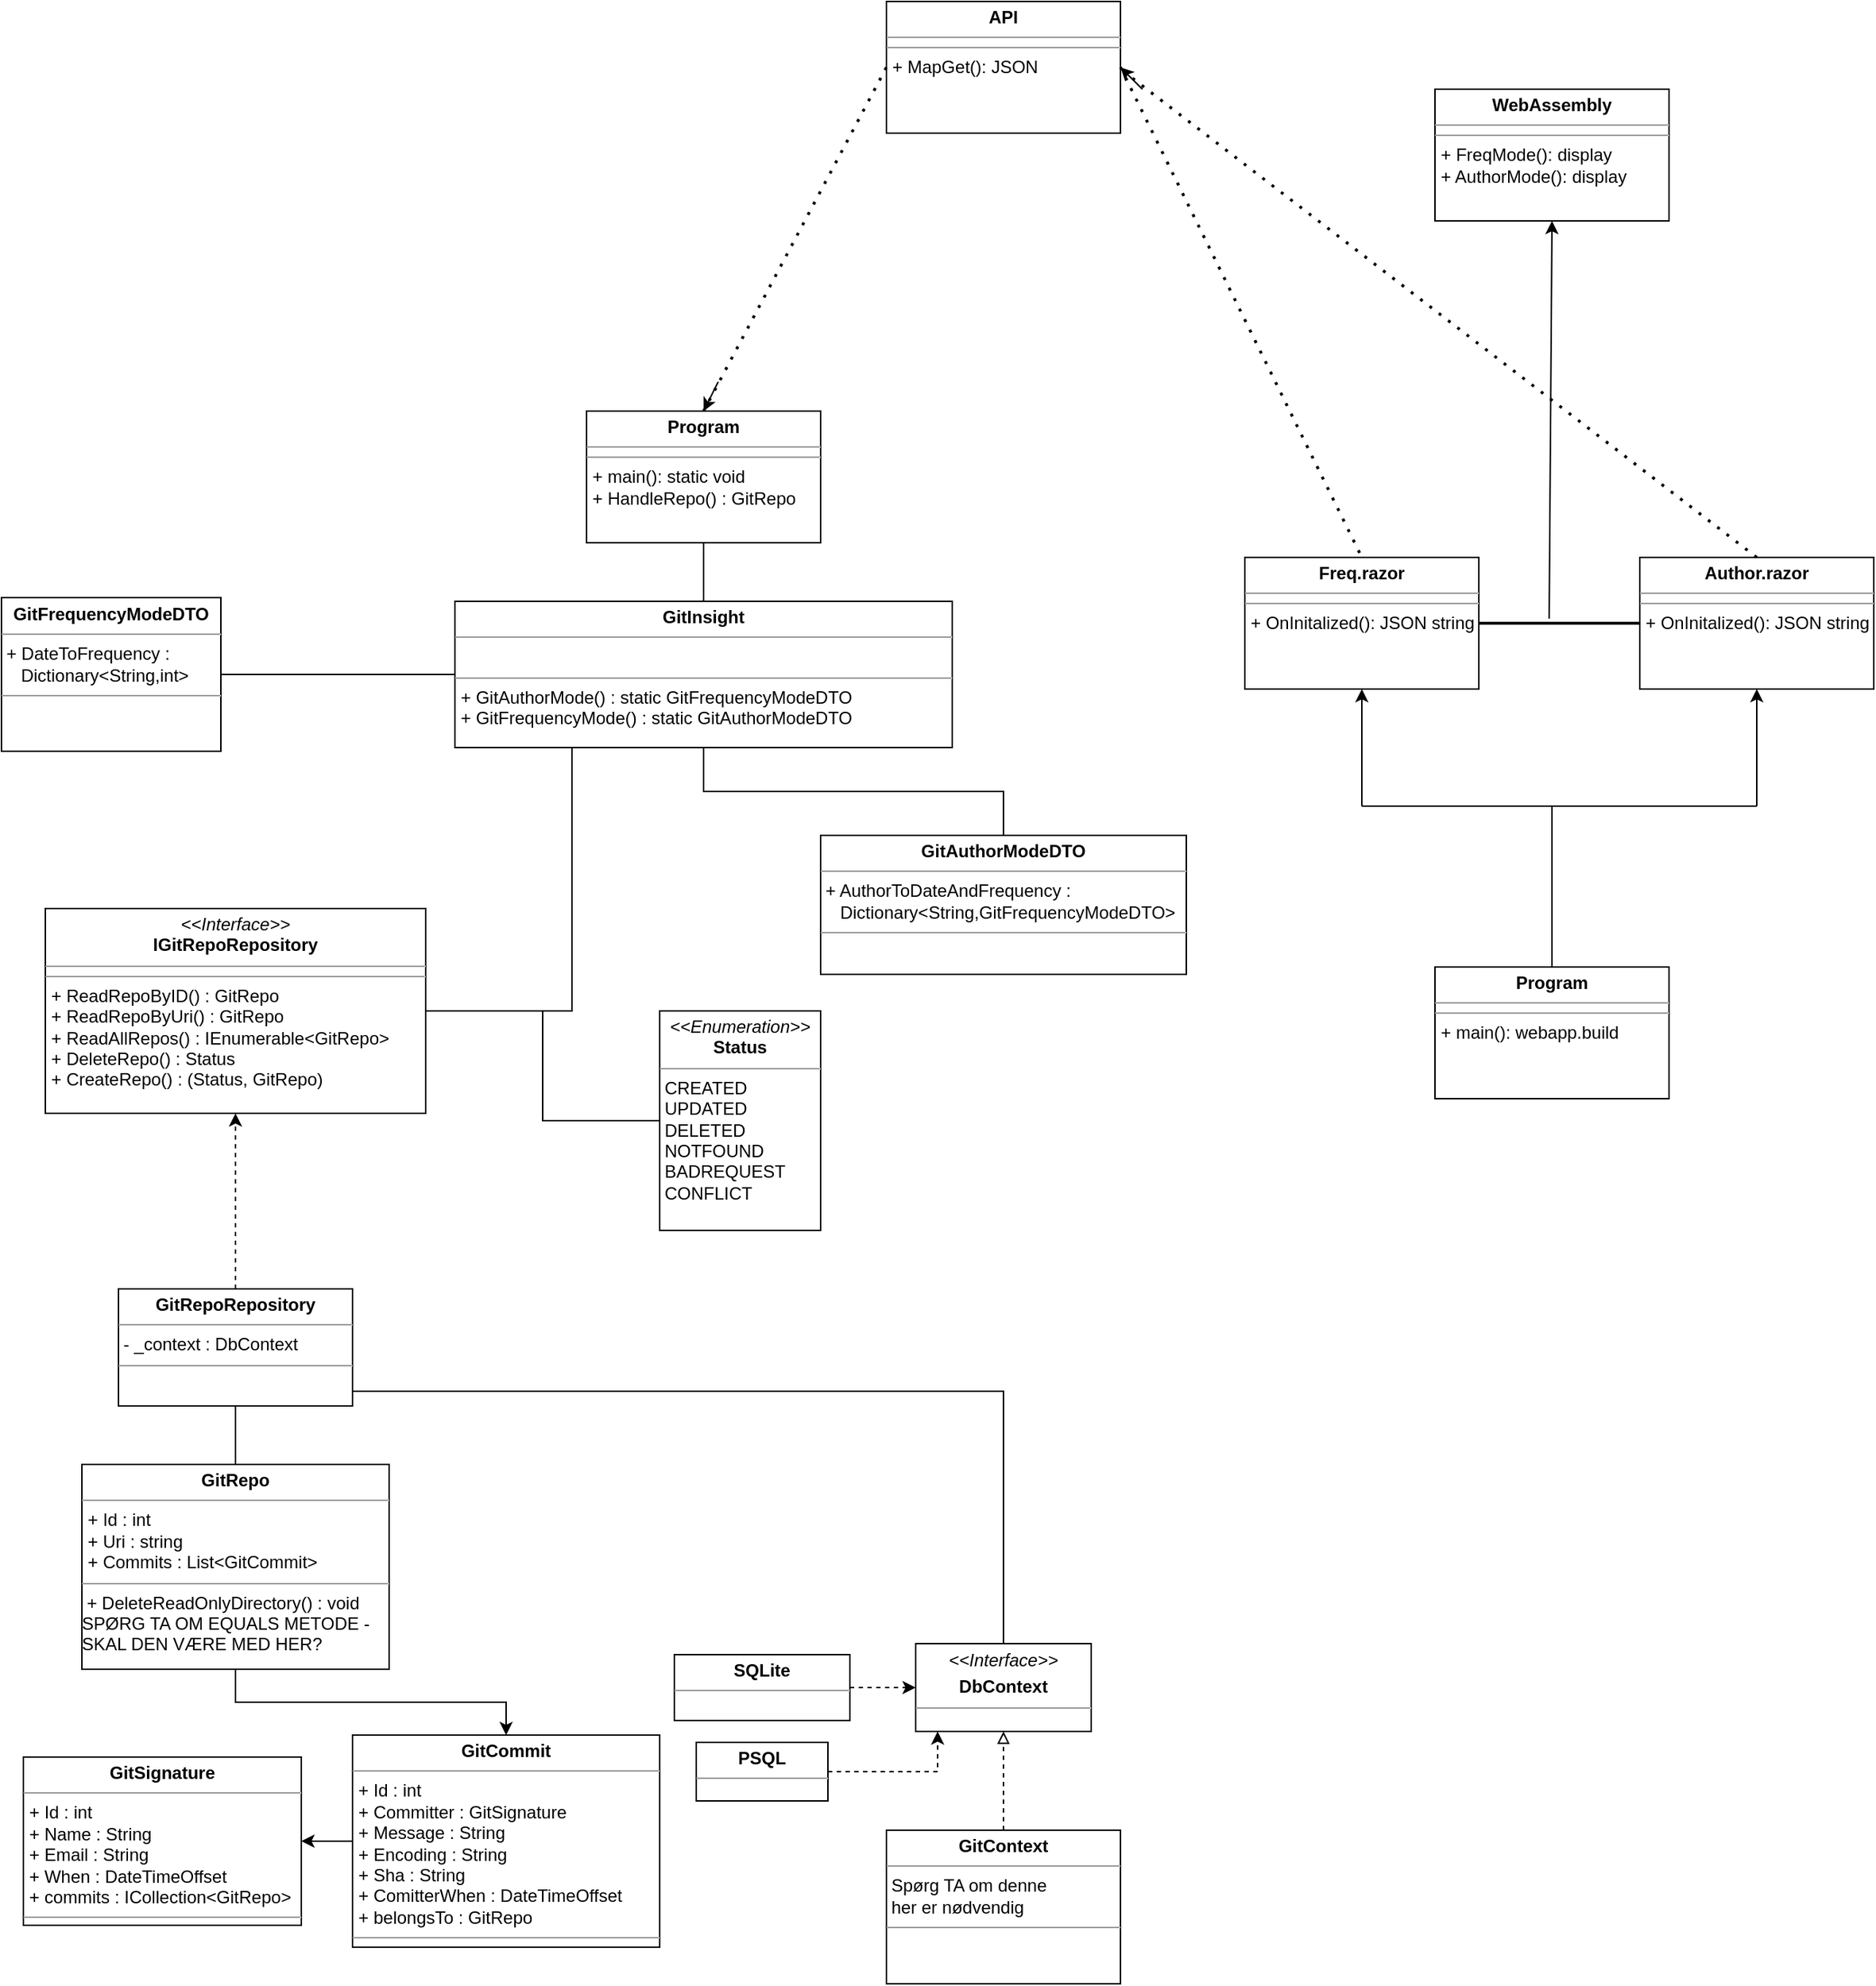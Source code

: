 <mxfile pages="2">
    <diagram id="ZgnTUARB-lOWHbY6mk95" name="Class Diagram">
        <mxGraphModel dx="1154" dy="2083" grid="1" gridSize="10" guides="1" tooltips="1" connect="1" arrows="1" fold="1" page="1" pageScale="1" pageWidth="850" pageHeight="1100" math="0" shadow="0">
            <root>
                <mxCell id="0"/>
                <mxCell id="1" parent="0"/>
                <mxCell id="__c8LaKkfx81oe4MihkJ-2" style="edgeStyle=orthogonalEdgeStyle;rounded=0;orthogonalLoop=1;jettySize=auto;html=1;endArrow=none;endFill=0;" parent="1" source="HqtkJnOz3-jnZYOjqyjQ-5" target="9Kk5tFHYM9POZvwG94jr-7" edge="1">
                    <mxGeometry relative="1" as="geometry"/>
                </mxCell>
                <mxCell id="HqtkJnOz3-jnZYOjqyjQ-5" value="&lt;p style=&quot;margin:0px;margin-top:4px;text-align:center;&quot;&gt;&lt;i&gt;&amp;lt;&amp;lt;Interface&amp;gt;&amp;gt;&lt;/i&gt;&lt;br&gt;&lt;b&gt;IGitRepoRepository&lt;/b&gt;&lt;/p&gt;&lt;hr size=&quot;1&quot;&gt;&lt;hr size=&quot;1&quot;&gt;&lt;p style=&quot;margin:0px;margin-left:4px;&quot;&gt;+ ReadRepoByID() : GitRepo&lt;/p&gt;&lt;p style=&quot;margin:0px;margin-left:4px;&quot;&gt;+ ReadRepoByUri() : GitRepo&lt;br&gt;&lt;/p&gt;&lt;p style=&quot;margin:0px;margin-left:4px;&quot;&gt;+ ReadAllRepos() : IEnumerable&amp;lt;GitRepo&amp;gt;&lt;/p&gt;&lt;p style=&quot;margin:0px;margin-left:4px;&quot;&gt;+ DeleteRepo() : Status&lt;br&gt;&lt;/p&gt;&lt;p style=&quot;margin:0px;margin-left:4px;&quot;&gt;+ CreateRepo() : (Status, GitRepo) &lt;br&gt;&lt;/p&gt;&lt;p style=&quot;margin:0px;margin-left:4px;&quot;&gt;&lt;br&gt;&lt;/p&gt;" style="verticalAlign=top;align=left;overflow=fill;fontSize=12;fontFamily=Helvetica;html=1;" parent="1" vertex="1">
                    <mxGeometry x="50" y="350" width="260" height="140" as="geometry"/>
                </mxCell>
                <mxCell id="HqtkJnOz3-jnZYOjqyjQ-10" style="edgeStyle=orthogonalEdgeStyle;rounded=0;orthogonalLoop=1;jettySize=auto;html=1;strokeColor=default;endArrow=classic;endFill=1;dashed=1;" parent="1" source="HqtkJnOz3-jnZYOjqyjQ-8" target="HqtkJnOz3-jnZYOjqyjQ-5" edge="1">
                    <mxGeometry relative="1" as="geometry">
                        <Array as="points">
                            <mxPoint x="180" y="660"/>
                            <mxPoint x="180" y="660"/>
                        </Array>
                    </mxGeometry>
                </mxCell>
                <mxCell id="HqtkJnOz3-jnZYOjqyjQ-39" style="edgeStyle=orthogonalEdgeStyle;rounded=0;orthogonalLoop=1;jettySize=auto;html=1;strokeColor=default;endArrow=none;endFill=0;" parent="1" source="HqtkJnOz3-jnZYOjqyjQ-8" target="Dkp8TsZKQVdTGly8Ojuy-2" edge="1">
                    <mxGeometry relative="1" as="geometry"/>
                </mxCell>
                <mxCell id="HqtkJnOz3-jnZYOjqyjQ-8" value="&lt;p style=&quot;margin:0px;margin-top:4px;text-align:center;&quot;&gt;&lt;b&gt;GitRepoRepository&lt;/b&gt;&lt;/p&gt;&lt;hr size=&quot;1&quot;&gt;&amp;nbsp;- _context : DbContext&lt;br&gt;&lt;hr size=&quot;1&quot;&gt;&lt;p style=&quot;margin:0px;margin-left:4px;&quot;&gt;&lt;br&gt;&lt;/p&gt;" style="verticalAlign=top;align=left;overflow=fill;fontSize=12;fontFamily=Helvetica;html=1;" parent="1" vertex="1">
                    <mxGeometry x="100" y="610" width="160" height="80" as="geometry"/>
                </mxCell>
                <mxCell id="HqtkJnOz3-jnZYOjqyjQ-43" style="edgeStyle=orthogonalEdgeStyle;rounded=0;orthogonalLoop=1;jettySize=auto;html=1;strokeColor=default;endArrow=none;endFill=0;" parent="1" source="HqtkJnOz3-jnZYOjqyjQ-8" target="HqtkJnOz3-jnZYOjqyjQ-41" edge="1">
                    <mxGeometry relative="1" as="geometry">
                        <Array as="points">
                            <mxPoint x="705" y="680"/>
                        </Array>
                        <mxPoint x="500" y="740" as="targetPoint"/>
                    </mxGeometry>
                </mxCell>
                <mxCell id="Jhw3aj6RXxSECgafTjDy-15" style="edgeStyle=orthogonalEdgeStyle;rounded=0;orthogonalLoop=1;jettySize=auto;html=1;endArrow=classic;endFill=1;" parent="1" source="Dkp8TsZKQVdTGly8Ojuy-2" target="Jhw3aj6RXxSECgafTjDy-1" edge="1">
                    <mxGeometry relative="1" as="geometry"/>
                </mxCell>
                <mxCell id="Jhw3aj6RXxSECgafTjDy-11" style="edgeStyle=orthogonalEdgeStyle;rounded=0;orthogonalLoop=1;jettySize=auto;html=1;endArrow=none;endFill=0;" parent="1" source="HqtkJnOz3-jnZYOjqyjQ-21" target="Jhw3aj6RXxSECgafTjDy-7" edge="1">
                    <mxGeometry relative="1" as="geometry">
                        <mxPoint x="640" y="180" as="sourcePoint"/>
                    </mxGeometry>
                </mxCell>
                <mxCell id="HqtkJnOz3-jnZYOjqyjQ-20" value="&lt;p style=&quot;margin:0px;margin-top:4px;text-align:center;&quot;&gt;&lt;b&gt;Program&lt;/b&gt;&lt;/p&gt;&lt;hr size=&quot;1&quot;&gt;&lt;hr size=&quot;1&quot;&gt;&lt;p style=&quot;margin:0px;margin-left:4px;&quot;&gt;+ main(): static void&lt;/p&gt;&lt;p style=&quot;margin:0px;margin-left:4px;&quot;&gt;+ HandleRepo() : GitRepo&lt;/p&gt;" style="verticalAlign=top;align=left;overflow=fill;fontSize=12;fontFamily=Helvetica;html=1;" parent="1" vertex="1">
                    <mxGeometry x="420" y="10" width="160" height="90" as="geometry"/>
                </mxCell>
                <mxCell id="9Kk5tFHYM9POZvwG94jr-3" style="edgeStyle=orthogonalEdgeStyle;rounded=0;orthogonalLoop=1;jettySize=auto;html=1;strokeColor=default;endArrow=none;endFill=0;" parent="1" source="HqtkJnOz3-jnZYOjqyjQ-21" target="HqtkJnOz3-jnZYOjqyjQ-5" edge="1">
                    <mxGeometry relative="1" as="geometry">
                        <Array as="points">
                            <mxPoint x="410" y="420"/>
                        </Array>
                    </mxGeometry>
                </mxCell>
                <mxCell id="Jhw3aj6RXxSECgafTjDy-10" style="edgeStyle=orthogonalEdgeStyle;rounded=0;orthogonalLoop=1;jettySize=auto;html=1;endArrow=none;endFill=0;" parent="1" source="HqtkJnOz3-jnZYOjqyjQ-21" target="Jhw3aj6RXxSECgafTjDy-6" edge="1">
                    <mxGeometry relative="1" as="geometry"/>
                </mxCell>
                <mxCell id="Jhw3aj6RXxSECgafTjDy-12" style="edgeStyle=orthogonalEdgeStyle;rounded=0;orthogonalLoop=1;jettySize=auto;html=1;endArrow=none;endFill=0;" parent="1" source="HqtkJnOz3-jnZYOjqyjQ-21" target="HqtkJnOz3-jnZYOjqyjQ-20" edge="1">
                    <mxGeometry relative="1" as="geometry"/>
                </mxCell>
                <mxCell id="HqtkJnOz3-jnZYOjqyjQ-21" value="&lt;p style=&quot;margin:0px;margin-top:4px;text-align:center;&quot;&gt;&lt;b&gt;GitInsight&lt;/b&gt;&lt;/p&gt;&lt;hr size=&quot;1&quot;&gt;&lt;p style=&quot;margin:0px;margin-left:4px;&quot;&gt;&lt;br&gt;&lt;/p&gt;&lt;hr size=&quot;1&quot;&gt;&lt;p style=&quot;margin:0px;margin-left:4px;&quot;&gt;+ GitAuthorMode() : static GitFrequencyModeDTO&lt;br&gt;&lt;/p&gt;&lt;p style=&quot;margin:0px;margin-left:4px;&quot;&gt;+ GitFrequencyMode() : static GitAuthorModeDTO&lt;br&gt;&lt;/p&gt;" style="verticalAlign=top;align=left;overflow=fill;fontSize=12;fontFamily=Helvetica;html=1;" parent="1" vertex="1">
                    <mxGeometry x="330" y="140" width="340" height="100" as="geometry"/>
                </mxCell>
                <mxCell id="HqtkJnOz3-jnZYOjqyjQ-42" style="edgeStyle=orthogonalEdgeStyle;rounded=0;orthogonalLoop=1;jettySize=auto;html=1;strokeColor=default;endArrow=classic;endFill=1;dashed=1;" parent="1" source="HqtkJnOz3-jnZYOjqyjQ-40" target="HqtkJnOz3-jnZYOjqyjQ-41" edge="1">
                    <mxGeometry relative="1" as="geometry">
                        <Array as="points">
                            <mxPoint x="660" y="940"/>
                        </Array>
                    </mxGeometry>
                </mxCell>
                <mxCell id="HqtkJnOz3-jnZYOjqyjQ-40" value="&lt;p style=&quot;margin:0px;margin-top:4px;text-align:center;&quot;&gt;&lt;b&gt;PSQL&lt;/b&gt;&lt;br&gt;&lt;/p&gt;&lt;hr size=&quot;1&quot;&gt;" style="verticalAlign=top;align=left;overflow=fill;fontSize=12;fontFamily=Helvetica;html=1;" parent="1" vertex="1">
                    <mxGeometry x="495" y="920" width="90" height="40" as="geometry"/>
                </mxCell>
                <mxCell id="Jhw3aj6RXxSECgafTjDy-14" style="edgeStyle=orthogonalEdgeStyle;rounded=0;orthogonalLoop=1;jettySize=auto;html=1;endArrow=block;endFill=0;dashed=1;" parent="1" source="Jhw3aj6RXxSECgafTjDy-13" target="HqtkJnOz3-jnZYOjqyjQ-41" edge="1">
                    <mxGeometry relative="1" as="geometry">
                        <mxPoint x="460" y="790" as="targetPoint"/>
                    </mxGeometry>
                </mxCell>
                <mxCell id="HqtkJnOz3-jnZYOjqyjQ-41" value="&lt;p style=&quot;margin:0px;margin-top:4px;text-align:center;&quot;&gt;&lt;i&gt;&amp;lt;&amp;lt;Interface&amp;gt;&amp;gt;&lt;/i&gt;&lt;/p&gt;&lt;p style=&quot;margin:0px;margin-top:4px;text-align:center;&quot;&gt;&lt;b&gt;DbContext&lt;/b&gt;&lt;br&gt;&lt;/p&gt;&lt;hr size=&quot;1&quot;&gt;&lt;p style=&quot;margin:0px;margin-left:4px;&quot;&gt;&lt;br&gt;&lt;/p&gt;&lt;hr size=&quot;1&quot;&gt;" style="verticalAlign=top;align=left;overflow=fill;fontSize=12;fontFamily=Helvetica;html=1;" parent="1" vertex="1">
                    <mxGeometry x="645" y="852.5" width="120" height="60" as="geometry"/>
                </mxCell>
                <mxCell id="9Kk5tFHYM9POZvwG94jr-1" value="&lt;p style=&quot;margin:0px;margin-top:4px;text-align:center;&quot;&gt;&lt;b&gt;SQLite&lt;/b&gt;&lt;br&gt;&lt;/p&gt;&lt;hr size=&quot;1&quot;&gt;" style="verticalAlign=top;align=left;overflow=fill;fontSize=12;fontFamily=Helvetica;html=1;" parent="1" vertex="1">
                    <mxGeometry x="480" y="860" width="120" height="45" as="geometry"/>
                </mxCell>
                <mxCell id="9Kk5tFHYM9POZvwG94jr-2" style="edgeStyle=orthogonalEdgeStyle;rounded=0;orthogonalLoop=1;jettySize=auto;html=1;strokeColor=default;endArrow=classic;endFill=1;dashed=1;" parent="1" source="9Kk5tFHYM9POZvwG94jr-1" target="HqtkJnOz3-jnZYOjqyjQ-41" edge="1">
                    <mxGeometry relative="1" as="geometry">
                        <mxPoint x="670" y="790" as="sourcePoint"/>
                        <mxPoint x="580" y="790" as="targetPoint"/>
                    </mxGeometry>
                </mxCell>
                <mxCell id="9Kk5tFHYM9POZvwG94jr-7" value="&lt;p style=&quot;margin:0px;margin-top:4px;text-align:center;&quot;&gt;&lt;i&gt;&amp;lt;&amp;lt;Enumeration&amp;gt;&amp;gt;&lt;/i&gt;&lt;br&gt;&lt;b&gt;Status&lt;/b&gt;&lt;br&gt;&lt;/p&gt;&lt;hr size=&quot;1&quot;&gt;&lt;div&gt;&amp;nbsp;CREATED&lt;br&gt;&amp;nbsp;UPDATED&lt;br&gt;&amp;nbsp;DELETED&lt;br&gt;&amp;nbsp;NOTFOUND&lt;br&gt;&amp;nbsp;BADREQUEST&lt;br&gt;&amp;nbsp;CONFLICT&lt;/div&gt;&lt;div&gt;&amp;nbsp; &lt;br&gt;&lt;/div&gt;&lt;hr size=&quot;1&quot;&gt;&lt;p style=&quot;margin:0px;margin-left:4px;&quot;&gt;&lt;br&gt;&lt;/p&gt;" style="verticalAlign=top;align=left;overflow=fill;fontSize=12;fontFamily=Helvetica;html=1;" parent="1" vertex="1">
                    <mxGeometry x="470" y="420" width="110" height="150" as="geometry"/>
                </mxCell>
                <mxCell id="Jhw3aj6RXxSECgafTjDy-16" style="edgeStyle=orthogonalEdgeStyle;rounded=0;orthogonalLoop=1;jettySize=auto;html=1;endArrow=classic;endFill=1;" parent="1" source="Jhw3aj6RXxSECgafTjDy-1" target="Jhw3aj6RXxSECgafTjDy-2" edge="1">
                    <mxGeometry relative="1" as="geometry"/>
                </mxCell>
                <mxCell id="Jhw3aj6RXxSECgafTjDy-1" value="&lt;p style=&quot;margin:0px;margin-top:4px;text-align:center;&quot;&gt;&lt;b&gt;GitCommit&lt;/b&gt;&lt;br&gt;&lt;/p&gt;&lt;hr size=&quot;1&quot;&gt;&lt;p style=&quot;margin:0px;margin-left:4px;&quot;&gt;+ Id : int&lt;br&gt;&lt;/p&gt;&lt;p style=&quot;margin:0px;margin-left:4px;&quot;&gt;+ Committer : GitSignature&lt;/p&gt;&lt;p style=&quot;margin:0px;margin-left:4px;&quot;&gt;+ Message : String&lt;/p&gt;&lt;p style=&quot;margin:0px;margin-left:4px;&quot;&gt;+ Encoding : String&lt;/p&gt;&lt;p style=&quot;margin:0px;margin-left:4px;&quot;&gt;+ Sha : String&lt;/p&gt;&lt;p style=&quot;margin:0px;margin-left:4px;&quot;&gt;+ ComitterWhen : DateTimeOffset&lt;/p&gt;&lt;p style=&quot;margin:0px;margin-left:4px;&quot;&gt;+ belongsTo : GitRepo&lt;/p&gt;&lt;hr size=&quot;1&quot;&gt;" style="verticalAlign=top;align=left;overflow=fill;fontSize=12;fontFamily=Helvetica;html=1;" parent="1" vertex="1">
                    <mxGeometry x="260" y="915" width="210" height="145" as="geometry"/>
                </mxCell>
                <mxCell id="Jhw3aj6RXxSECgafTjDy-2" value="&lt;p style=&quot;margin:0px;margin-top:4px;text-align:center;&quot;&gt;&lt;b&gt;GitSignature&lt;/b&gt;&lt;/p&gt;&lt;hr size=&quot;1&quot;&gt;&lt;p style=&quot;margin:0px;margin-left:4px;&quot;&gt;+ Id : int&lt;/p&gt;&lt;p style=&quot;margin:0px;margin-left:4px;&quot;&gt;+ Name : String&lt;/p&gt;&lt;p style=&quot;margin:0px;margin-left:4px;&quot;&gt;+ Email : String&lt;/p&gt;&lt;p style=&quot;margin:0px;margin-left:4px;&quot;&gt;+ When : DateTimeOffset&lt;/p&gt;&lt;p style=&quot;margin:0px;margin-left:4px;&quot;&gt;+ commits : ICollection&amp;lt;GitRepo&amp;gt;&lt;/p&gt;&lt;hr size=&quot;1&quot;&gt;" style="verticalAlign=top;align=left;overflow=fill;fontSize=12;fontFamily=Helvetica;html=1;" parent="1" vertex="1">
                    <mxGeometry x="35" y="930" width="190" height="115" as="geometry"/>
                </mxCell>
                <mxCell id="Jhw3aj6RXxSECgafTjDy-6" value="&lt;p style=&quot;margin:0px;margin-top:4px;text-align:center;&quot;&gt;&lt;b&gt;GitFrequencyModeDTO&lt;/b&gt;&lt;/p&gt;&lt;hr size=&quot;1&quot;&gt;&lt;div&gt;&amp;nbsp;+ DateToFrequency :&lt;/div&gt;&lt;div&gt;&amp;nbsp;&amp;nbsp;&amp;nbsp; Dictionary&amp;lt;String,int&amp;gt;&lt;/div&gt;&lt;hr size=&quot;1&quot;&gt;" style="verticalAlign=top;align=left;overflow=fill;fontSize=12;fontFamily=Helvetica;html=1;" parent="1" vertex="1">
                    <mxGeometry x="20" y="137.5" width="150" height="105" as="geometry"/>
                </mxCell>
                <mxCell id="Jhw3aj6RXxSECgafTjDy-7" value="&lt;p style=&quot;margin:0px;margin-top:4px;text-align:center;&quot;&gt;&lt;b&gt;GitAuthorModeDTO&lt;/b&gt;&lt;/p&gt;&lt;hr size=&quot;1&quot;&gt;&lt;div&gt;&amp;nbsp;+ AuthorToDateAndFrequency :&lt;/div&gt;&lt;div&gt;&amp;nbsp;&amp;nbsp;&amp;nbsp; Dictionary&amp;lt;String,GitFrequencyModeDTO&amp;gt;&lt;/div&gt;&lt;hr size=&quot;1&quot;&gt;" style="verticalAlign=top;align=left;overflow=fill;fontSize=12;fontFamily=Helvetica;html=1;" parent="1" vertex="1">
                    <mxGeometry x="580" y="300" width="250" height="95" as="geometry"/>
                </mxCell>
                <mxCell id="Jhw3aj6RXxSECgafTjDy-13" value="&lt;p style=&quot;margin:0px;margin-top:4px;text-align:center;&quot;&gt;&lt;b&gt;GitContext&lt;/b&gt;&lt;br&gt;&lt;/p&gt;&lt;hr size=&quot;1&quot;&gt;&lt;div&gt;&amp;nbsp;Spørg TA om denne &lt;br&gt;&lt;/div&gt;&lt;div&gt;&amp;nbsp;her er nødvendig&lt;/div&gt;&lt;hr size=&quot;1&quot;&gt;" style="verticalAlign=top;align=left;overflow=fill;fontSize=12;fontFamily=Helvetica;html=1;" parent="1" vertex="1">
                    <mxGeometry x="625" y="980" width="160" height="105" as="geometry"/>
                </mxCell>
                <mxCell id="Dkp8TsZKQVdTGly8Ojuy-2" value="&lt;p style=&quot;margin:0px;margin-top:4px;text-align:center;&quot;&gt;&lt;b&gt;GitRepo&lt;/b&gt;&lt;/p&gt;&lt;hr size=&quot;1&quot;&gt;&lt;p style=&quot;margin:0px;margin-left:4px;&quot;&gt;+ Id : int&lt;br&gt;&lt;/p&gt;&lt;p style=&quot;margin:0px;margin-left:4px;&quot;&gt;+ Uri : string&lt;br&gt;&lt;/p&gt;&lt;p style=&quot;margin:0px;margin-left:4px;&quot;&gt;+ Commits : List&amp;lt;GitCommit&amp;gt;&lt;br&gt;&lt;/p&gt;&lt;hr size=&quot;1&quot;&gt;&amp;nbsp;+ DeleteReadOnlyDirectory() : void&lt;br&gt;SPØRG TA OM EQUALS METODE -&amp;nbsp;&lt;br&gt;SKAL DEN VÆRE MED HER?" style="verticalAlign=top;align=left;overflow=fill;fontSize=12;fontFamily=Helvetica;html=1;" parent="1" vertex="1">
                    <mxGeometry x="75" y="730" width="210" height="140" as="geometry"/>
                </mxCell>
                <mxCell id="2" value="&lt;p style=&quot;margin: 0px ; margin-top: 4px ; text-align: center&quot;&gt;&lt;b&gt;Program&lt;/b&gt;&lt;/p&gt;&lt;hr size=&quot;1&quot;&gt;&lt;hr size=&quot;1&quot;&gt;&lt;p style=&quot;margin: 0px ; margin-left: 4px&quot;&gt;+ main(): webapp.build&lt;/p&gt;" style="verticalAlign=top;align=left;overflow=fill;fontSize=12;fontFamily=Helvetica;html=1;" vertex="1" parent="1">
                    <mxGeometry x="1000" y="390" width="160" height="90" as="geometry"/>
                </mxCell>
                <mxCell id="3" value="&lt;p style=&quot;margin: 0px ; margin-top: 4px ; text-align: center&quot;&gt;&lt;b&gt;API&lt;/b&gt;&lt;/p&gt;&lt;hr size=&quot;1&quot;&gt;&lt;hr size=&quot;1&quot;&gt;&lt;p style=&quot;margin: 0px ; margin-left: 4px&quot;&gt;+ MapGet(): JSON&lt;/p&gt;" style="verticalAlign=top;align=left;overflow=fill;fontSize=12;fontFamily=Helvetica;html=1;" vertex="1" parent="1">
                    <mxGeometry x="625" y="-270" width="160" height="90" as="geometry"/>
                </mxCell>
                <mxCell id="4" value="" style="endArrow=none;dashed=1;html=1;dashPattern=1 3;strokeWidth=2;exitX=1;exitY=0.5;exitDx=0;exitDy=0;entryX=0.5;entryY=0;entryDx=0;entryDy=0;" edge="1" parent="1" source="3" target="7">
                    <mxGeometry width="50" height="50" relative="1" as="geometry">
                        <mxPoint x="800" y="50" as="sourcePoint"/>
                        <mxPoint x="900" y="100" as="targetPoint"/>
                    </mxGeometry>
                </mxCell>
                <mxCell id="5" value="" style="endArrow=classic;html=1;entryX=1;entryY=0.5;entryDx=0;entryDy=0;" edge="1" parent="1" target="3">
                    <mxGeometry width="50" height="50" relative="1" as="geometry">
                        <mxPoint x="800" y="-210" as="sourcePoint"/>
                        <mxPoint x="850" as="targetPoint"/>
                    </mxGeometry>
                </mxCell>
                <mxCell id="6" value="&lt;p style=&quot;margin: 0px ; margin-top: 4px ; text-align: center&quot;&gt;&lt;b&gt;WebAssembly&lt;/b&gt;&lt;/p&gt;&lt;hr size=&quot;1&quot;&gt;&lt;hr size=&quot;1&quot;&gt;&lt;p style=&quot;margin: 0px ; margin-left: 4px&quot;&gt;+ FreqMode(): display&lt;/p&gt;&lt;p style=&quot;margin: 0px ; margin-left: 4px&quot;&gt;+ AuthorMode(): display&lt;/p&gt;" style="verticalAlign=top;align=left;overflow=fill;fontSize=12;fontFamily=Helvetica;html=1;" vertex="1" parent="1">
                    <mxGeometry x="1000" y="-210" width="160" height="90" as="geometry"/>
                </mxCell>
                <mxCell id="7" value="&lt;p style=&quot;margin: 0px ; margin-top: 4px ; text-align: center&quot;&gt;&lt;b&gt;Freq.razor&lt;/b&gt;&lt;/p&gt;&lt;hr size=&quot;1&quot;&gt;&lt;hr size=&quot;1&quot;&gt;&lt;p style=&quot;margin: 0px ; margin-left: 4px&quot;&gt;+ OnInitalized(): JSON string&lt;/p&gt;&lt;p style=&quot;margin: 0px ; margin-left: 4px&quot;&gt;&lt;br&gt;&lt;/p&gt;" style="verticalAlign=top;align=left;overflow=fill;fontSize=12;fontFamily=Helvetica;html=1;" vertex="1" parent="1">
                    <mxGeometry x="870" y="110" width="160" height="90" as="geometry"/>
                </mxCell>
                <mxCell id="8" value="&lt;p style=&quot;margin: 0px ; margin-top: 4px ; text-align: center&quot;&gt;&lt;b&gt;Author.razor&lt;/b&gt;&lt;/p&gt;&lt;hr size=&quot;1&quot;&gt;&lt;hr size=&quot;1&quot;&gt;&lt;p style=&quot;margin: 0px ; margin-left: 4px&quot;&gt;+ OnInitalized(): JSON string&lt;/p&gt;" style="verticalAlign=top;align=left;overflow=fill;fontSize=12;fontFamily=Helvetica;html=1;" vertex="1" parent="1">
                    <mxGeometry x="1140" y="110" width="160" height="90" as="geometry"/>
                </mxCell>
                <mxCell id="9" value="" style="endArrow=none;dashed=1;html=1;dashPattern=1 3;strokeWidth=2;exitX=0.5;exitY=0;exitDx=0;exitDy=0;" edge="1" parent="1" source="8">
                    <mxGeometry width="50" height="50" relative="1" as="geometry">
                        <mxPoint x="870" y="50" as="sourcePoint"/>
                        <mxPoint x="790" y="-220" as="targetPoint"/>
                    </mxGeometry>
                </mxCell>
                <mxCell id="10" value="" style="endArrow=none;html=1;exitX=0.5;exitY=0;exitDx=0;exitDy=0;" edge="1" parent="1" source="2">
                    <mxGeometry width="50" height="50" relative="1" as="geometry">
                        <mxPoint x="870" y="200" as="sourcePoint"/>
                        <mxPoint x="1080" y="280" as="targetPoint"/>
                    </mxGeometry>
                </mxCell>
                <mxCell id="11" value="" style="endArrow=none;html=1;" edge="1" parent="1">
                    <mxGeometry width="50" height="50" relative="1" as="geometry">
                        <mxPoint x="1220" y="280" as="sourcePoint"/>
                        <mxPoint x="950" y="280" as="targetPoint"/>
                    </mxGeometry>
                </mxCell>
                <mxCell id="12" value="" style="endArrow=classic;html=1;entryX=0.5;entryY=1;entryDx=0;entryDy=0;" edge="1" parent="1" target="7">
                    <mxGeometry width="50" height="50" relative="1" as="geometry">
                        <mxPoint x="950" y="280" as="sourcePoint"/>
                        <mxPoint x="920" y="150" as="targetPoint"/>
                    </mxGeometry>
                </mxCell>
                <mxCell id="13" value="" style="endArrow=classic;html=1;entryX=0.5;entryY=1;entryDx=0;entryDy=0;" edge="1" parent="1" target="8">
                    <mxGeometry width="50" height="50" relative="1" as="geometry">
                        <mxPoint x="1220" y="280" as="sourcePoint"/>
                        <mxPoint x="990" y="210" as="targetPoint"/>
                    </mxGeometry>
                </mxCell>
                <mxCell id="14" value="" style="line;strokeWidth=2;html=1;" vertex="1" parent="1">
                    <mxGeometry x="1030" y="150" width="110" height="10" as="geometry"/>
                </mxCell>
                <mxCell id="15" value="" style="endArrow=classic;html=1;exitX=0.437;exitY=0.185;exitDx=0;exitDy=0;exitPerimeter=0;entryX=0.5;entryY=1;entryDx=0;entryDy=0;" edge="1" parent="1" source="14" target="6">
                    <mxGeometry width="50" height="50" relative="1" as="geometry">
                        <mxPoint x="870" y="60" as="sourcePoint"/>
                        <mxPoint x="920" y="10" as="targetPoint"/>
                    </mxGeometry>
                </mxCell>
                <mxCell id="16" value="" style="endArrow=none;dashed=1;html=1;dashPattern=1 3;strokeWidth=2;exitX=0.5;exitY=0;exitDx=0;exitDy=0;entryX=0;entryY=0.5;entryDx=0;entryDy=0;" edge="1" parent="1" source="HqtkJnOz3-jnZYOjqyjQ-20" target="3">
                    <mxGeometry width="50" height="50" relative="1" as="geometry">
                        <mxPoint x="530" y="-70" as="sourcePoint"/>
                        <mxPoint x="580" y="-120" as="targetPoint"/>
                    </mxGeometry>
                </mxCell>
                <mxCell id="17" value="" style="endArrow=classic;html=1;entryX=0.5;entryY=0;entryDx=0;entryDy=0;" edge="1" parent="1" target="HqtkJnOz3-jnZYOjqyjQ-20">
                    <mxGeometry width="50" height="50" relative="1" as="geometry">
                        <mxPoint x="510" y="-10" as="sourcePoint"/>
                        <mxPoint x="930" y="-50" as="targetPoint"/>
                    </mxGeometry>
                </mxCell>
            </root>
        </mxGraphModel>
    </diagram>
    <diagram id="Np4IvdS3BJb_so3vXTVA" name="ER">
        <mxGraphModel dx="1102" dy="604" grid="1" gridSize="10" guides="1" tooltips="1" connect="1" arrows="1" fold="1" page="1" pageScale="1" pageWidth="827" pageHeight="1169" math="0" shadow="0">
            <root>
                <mxCell id="0"/>
                <mxCell id="1" parent="0"/>
                <mxCell id="8jnwg-T146BHlQQZsqlL-15" value="" style="edgeStyle=orthogonalEdgeStyle;rounded=0;orthogonalLoop=1;jettySize=auto;html=1;endArrow=none;endFill=0;" edge="1" parent="1" source="GQVKQVq23qvjpslXkNpU-1" target="zPEs7_Zzb0psSSp__cFE-1">
                    <mxGeometry relative="1" as="geometry"/>
                </mxCell>
                <mxCell id="zPEs7_Zzb0psSSp__cFE-1" value="GitRepo" style="rounded=1;arcSize=10;whiteSpace=wrap;html=1;align=center;" vertex="1" parent="1">
                    <mxGeometry x="350" y="220" width="100" height="40" as="geometry"/>
                </mxCell>
                <mxCell id="wfUSnm8ph-DHiuBE5ZHb-8" value="1..1" style="edgeStyle=orthogonalEdgeStyle;rounded=0;orthogonalLoop=1;jettySize=auto;html=1;endArrow=none;endFill=0;" edge="1" parent="1" source="zPEs7_Zzb0psSSp__cFE-2" target="wfUSnm8ph-DHiuBE5ZHb-7">
                    <mxGeometry x="-0.886" relative="1" as="geometry">
                        <mxPoint x="190" y="530" as="targetPoint"/>
                        <Array as="points">
                            <mxPoint x="160" y="470"/>
                        </Array>
                        <mxPoint as="offset"/>
                    </mxGeometry>
                </mxCell>
                <mxCell id="zPEs7_Zzb0psSSp__cFE-2" value="GitCommit" style="rounded=1;arcSize=10;whiteSpace=wrap;html=1;align=center;" vertex="1" parent="1">
                    <mxGeometry x="110" y="240" width="140" height="60" as="geometry"/>
                </mxCell>
                <mxCell id="Msvr--SGupCb9cgeFkSd-9" style="edgeStyle=orthogonalEdgeStyle;rounded=0;orthogonalLoop=1;jettySize=auto;html=1;endArrow=none;endFill=0;" edge="1" parent="1" source="zPEs7_Zzb0psSSp__cFE-3" target="wfUSnm8ph-DHiuBE5ZHb-7">
                    <mxGeometry relative="1" as="geometry">
                        <Array as="points">
                            <mxPoint x="630" y="470"/>
                        </Array>
                    </mxGeometry>
                </mxCell>
                <mxCell id="Msvr--SGupCb9cgeFkSd-10" value="1..1" style="edgeLabel;html=1;align=center;verticalAlign=middle;resizable=0;points=[];" vertex="1" connectable="0" parent="Msvr--SGupCb9cgeFkSd-9">
                    <mxGeometry x="-0.918" y="3" relative="1" as="geometry">
                        <mxPoint x="-4" as="offset"/>
                    </mxGeometry>
                </mxCell>
                <mxCell id="zPEs7_Zzb0psSSp__cFE-3" value="GitSignature" style="rounded=1;arcSize=10;whiteSpace=wrap;html=1;align=center;" vertex="1" parent="1">
                    <mxGeometry x="580" y="260" width="100" height="40" as="geometry"/>
                </mxCell>
                <mxCell id="C7HsR-Ec4E76aT7hr7PR-4" style="edgeStyle=orthogonalEdgeStyle;rounded=0;orthogonalLoop=1;jettySize=auto;html=1;endArrow=none;endFill=0;" edge="1" parent="1" source="zPEs7_Zzb0psSSp__cFE-4" target="zPEs7_Zzb0psSSp__cFE-2">
                    <mxGeometry relative="1" as="geometry">
                        <Array as="points">
                            <mxPoint x="250" y="230"/>
                            <mxPoint x="180" y="230"/>
                        </Array>
                    </mxGeometry>
                </mxCell>
                <mxCell id="zPEs7_Zzb0psSSp__cFE-4" value="Message" style="ellipse;whiteSpace=wrap;html=1;align=center;rotation=75;" vertex="1" parent="1">
                    <mxGeometry x="200" y="100" width="100" height="40" as="geometry"/>
                </mxCell>
                <mxCell id="C7HsR-Ec4E76aT7hr7PR-6" style="edgeStyle=orthogonalEdgeStyle;rounded=0;orthogonalLoop=1;jettySize=auto;html=1;endArrow=none;endFill=0;" edge="1" parent="1" source="zPEs7_Zzb0psSSp__cFE-5" target="zPEs7_Zzb0psSSp__cFE-2">
                    <mxGeometry relative="1" as="geometry">
                        <Array as="points">
                            <mxPoint x="190" y="230"/>
                            <mxPoint x="180" y="230"/>
                        </Array>
                    </mxGeometry>
                </mxCell>
                <mxCell id="C7HsR-Ec4E76aT7hr7PR-7" style="edgeStyle=orthogonalEdgeStyle;rounded=0;orthogonalLoop=1;jettySize=auto;html=1;endArrow=none;endFill=0;" edge="1" parent="1" source="zPEs7_Zzb0psSSp__cFE-6" target="zPEs7_Zzb0psSSp__cFE-2">
                    <mxGeometry relative="1" as="geometry">
                        <Array as="points">
                            <mxPoint x="220" y="230"/>
                            <mxPoint x="180" y="230"/>
                        </Array>
                    </mxGeometry>
                </mxCell>
                <mxCell id="zPEs7_Zzb0psSSp__cFE-6" value="Sha" style="ellipse;whiteSpace=wrap;html=1;align=center;rotation=75;" vertex="1" parent="1">
                    <mxGeometry x="170" y="110" width="100" height="40" as="geometry"/>
                </mxCell>
                <mxCell id="zPEs7_Zzb0psSSp__cFE-5" value="Encoding" style="ellipse;whiteSpace=wrap;html=1;align=center;rotation=75;" vertex="1" parent="1">
                    <mxGeometry x="140" y="120" width="100" height="40" as="geometry"/>
                </mxCell>
                <mxCell id="C7HsR-Ec4E76aT7hr7PR-8" style="edgeStyle=orthogonalEdgeStyle;rounded=0;orthogonalLoop=1;jettySize=auto;html=1;endArrow=none;endFill=0;" edge="1" parent="1" source="zPEs7_Zzb0psSSp__cFE-7" target="zPEs7_Zzb0psSSp__cFE-2">
                    <mxGeometry relative="1" as="geometry">
                        <Array as="points">
                            <mxPoint x="160" y="230"/>
                            <mxPoint x="180" y="230"/>
                        </Array>
                    </mxGeometry>
                </mxCell>
                <mxCell id="zPEs7_Zzb0psSSp__cFE-7" value="&lt;u&gt;Id&lt;/u&gt;" style="ellipse;whiteSpace=wrap;html=1;align=center;rotation=75;" vertex="1" parent="1">
                    <mxGeometry x="110" y="130" width="100" height="40" as="geometry"/>
                </mxCell>
                <mxCell id="C7HsR-Ec4E76aT7hr7PR-9" style="edgeStyle=orthogonalEdgeStyle;rounded=0;orthogonalLoop=1;jettySize=auto;html=1;endArrow=none;endFill=0;" edge="1" parent="1" source="zPEs7_Zzb0psSSp__cFE-10" target="zPEs7_Zzb0psSSp__cFE-2">
                    <mxGeometry relative="1" as="geometry">
                        <Array as="points">
                            <mxPoint x="100" y="230"/>
                            <mxPoint x="180" y="230"/>
                        </Array>
                    </mxGeometry>
                </mxCell>
                <mxCell id="C7HsR-Ec4E76aT7hr7PR-3" style="edgeStyle=orthogonalEdgeStyle;rounded=0;orthogonalLoop=1;jettySize=auto;html=1;endArrow=none;endFill=0;" edge="1" parent="1" source="C7HsR-Ec4E76aT7hr7PR-2" target="zPEs7_Zzb0psSSp__cFE-2">
                    <mxGeometry relative="1" as="geometry">
                        <Array as="points">
                            <mxPoint x="130" y="230"/>
                            <mxPoint x="180" y="230"/>
                        </Array>
                    </mxGeometry>
                </mxCell>
                <mxCell id="C7HsR-Ec4E76aT7hr7PR-2" value="BelongsTo" style="ellipse;whiteSpace=wrap;html=1;align=center;rotation=75;" vertex="1" parent="1">
                    <mxGeometry x="80" y="140" width="100" height="40" as="geometry"/>
                </mxCell>
                <mxCell id="8jnwg-T146BHlQQZsqlL-20" value="" style="edgeStyle=orthogonalEdgeStyle;rounded=0;orthogonalLoop=1;jettySize=auto;html=1;endArrow=none;endFill=0;" edge="1" parent="1" source="C7HsR-Ec4E76aT7hr7PR-11" target="zPEs7_Zzb0psSSp__cFE-3">
                    <mxGeometry relative="1" as="geometry">
                        <Array as="points">
                            <mxPoint x="680" y="250"/>
                            <mxPoint x="630" y="250"/>
                        </Array>
                    </mxGeometry>
                </mxCell>
                <mxCell id="C7HsR-Ec4E76aT7hr7PR-11" value="Email" style="ellipse;whiteSpace=wrap;html=1;align=center;rotation=75;" vertex="1" parent="1">
                    <mxGeometry x="630" y="130" width="100" height="40" as="geometry"/>
                </mxCell>
                <mxCell id="8jnwg-T146BHlQQZsqlL-19" value="" style="edgeStyle=orthogonalEdgeStyle;rounded=0;orthogonalLoop=1;jettySize=auto;html=1;endArrow=none;endFill=0;" edge="1" parent="1" source="C7HsR-Ec4E76aT7hr7PR-12" target="zPEs7_Zzb0psSSp__cFE-3">
                    <mxGeometry relative="1" as="geometry">
                        <Array as="points">
                            <mxPoint x="650" y="250"/>
                            <mxPoint x="630" y="250"/>
                        </Array>
                    </mxGeometry>
                </mxCell>
                <mxCell id="C7HsR-Ec4E76aT7hr7PR-12" value="Name" style="ellipse;whiteSpace=wrap;html=1;align=center;rotation=75;" vertex="1" parent="1">
                    <mxGeometry x="600" y="140" width="100" height="40" as="geometry"/>
                </mxCell>
                <mxCell id="8jnwg-T146BHlQQZsqlL-18" value="" style="edgeStyle=orthogonalEdgeStyle;rounded=0;orthogonalLoop=1;jettySize=auto;html=1;endArrow=none;endFill=0;" edge="1" parent="1" source="cQpDTte1nrfgPv7ZpkM7-1" target="zPEs7_Zzb0psSSp__cFE-3">
                    <mxGeometry relative="1" as="geometry">
                        <Array as="points">
                            <mxPoint x="620" y="250"/>
                            <mxPoint x="630" y="250"/>
                        </Array>
                    </mxGeometry>
                </mxCell>
                <mxCell id="cQpDTte1nrfgPv7ZpkM7-1" value="When" style="ellipse;whiteSpace=wrap;html=1;align=center;rotation=75;" vertex="1" parent="1">
                    <mxGeometry x="570" y="150" width="100" height="40" as="geometry"/>
                </mxCell>
                <mxCell id="8jnwg-T146BHlQQZsqlL-17" value="" style="edgeStyle=orthogonalEdgeStyle;rounded=0;orthogonalLoop=1;jettySize=auto;html=1;endArrow=none;endFill=0;" edge="1" parent="1" source="TyS43IgVn28y051WMsMj-1" target="zPEs7_Zzb0psSSp__cFE-3">
                    <mxGeometry relative="1" as="geometry">
                        <Array as="points">
                            <mxPoint x="590" y="250"/>
                            <mxPoint x="630" y="250"/>
                        </Array>
                    </mxGeometry>
                </mxCell>
                <mxCell id="TyS43IgVn28y051WMsMj-1" value="&lt;u&gt;Id&lt;/u&gt;" style="ellipse;whiteSpace=wrap;html=1;align=center;rotation=75;" vertex="1" parent="1">
                    <mxGeometry x="540" y="160" width="100" height="40" as="geometry"/>
                </mxCell>
                <mxCell id="8jnwg-T146BHlQQZsqlL-14" value="" style="edgeStyle=orthogonalEdgeStyle;rounded=0;orthogonalLoop=1;jettySize=auto;html=1;endArrow=none;endFill=0;" edge="1" parent="1" source="C7HsR-Ec4E76aT7hr7PR-10" target="zPEs7_Zzb0psSSp__cFE-1">
                    <mxGeometry relative="1" as="geometry">
                        <Array as="points">
                            <mxPoint x="368" y="210"/>
                            <mxPoint x="400" y="210"/>
                        </Array>
                    </mxGeometry>
                </mxCell>
                <mxCell id="wfUSnm8ph-DHiuBE5ZHb-4" value="0..N" style="edgeStyle=orthogonalEdgeStyle;rounded=0;orthogonalLoop=1;jettySize=auto;html=1;endArrow=none;endFill=0;" edge="1" parent="1" source="wfUSnm8ph-DHiuBE5ZHb-3" target="zPEs7_Zzb0psSSp__cFE-1">
                    <mxGeometry x="0.72" relative="1" as="geometry">
                        <Array as="points">
                            <mxPoint x="400" y="360"/>
                        </Array>
                        <mxPoint as="offset"/>
                    </mxGeometry>
                </mxCell>
                <mxCell id="GQVKQVq23qvjpslXkNpU-1" value="Uri" style="ellipse;whiteSpace=wrap;html=1;align=center;rotation=75;" vertex="1" parent="1">
                    <mxGeometry x="350" y="120" width="100" height="40" as="geometry"/>
                </mxCell>
                <mxCell id="C7HsR-Ec4E76aT7hr7PR-10" value="&lt;u&gt;Id&lt;/u&gt;" style="ellipse;whiteSpace=wrap;html=1;align=center;rotation=75;" vertex="1" parent="1">
                    <mxGeometry x="318" y="130" width="100" height="40" as="geometry"/>
                </mxCell>
                <mxCell id="wfUSnm8ph-DHiuBE5ZHb-7" value="Holds" style="shape=rhombus;perimeter=rhombusPerimeter;whiteSpace=wrap;html=1;align=center;" vertex="1" parent="1">
                    <mxGeometry x="321" y="440" width="120" height="60" as="geometry"/>
                </mxCell>
                <mxCell id="zPEs7_Zzb0psSSp__cFE-10" value="CommitterWhen" style="ellipse;whiteSpace=wrap;html=1;align=center;rotation=75;" vertex="1" parent="1">
                    <mxGeometry x="50" y="150" width="100" height="40" as="geometry"/>
                </mxCell>
                <mxCell id="wfUSnm8ph-DHiuBE5ZHb-5" style="edgeStyle=orthogonalEdgeStyle;rounded=0;orthogonalLoop=1;jettySize=auto;html=1;endArrow=none;endFill=0;" edge="1" parent="1">
                    <mxGeometry relative="1" as="geometry">
                        <Array as="points">
                            <mxPoint x="210" y="360"/>
                        </Array>
                        <mxPoint x="257.028" y="360.014" as="sourcePoint"/>
                        <mxPoint x="210" y="300" as="targetPoint"/>
                    </mxGeometry>
                </mxCell>
                <mxCell id="wfUSnm8ph-DHiuBE5ZHb-6" value="1..1" style="edgeLabel;html=1;align=center;verticalAlign=middle;resizable=0;points=[];" vertex="1" connectable="0" parent="wfUSnm8ph-DHiuBE5ZHb-5">
                    <mxGeometry x="0.788" relative="1" as="geometry">
                        <mxPoint y="9" as="offset"/>
                    </mxGeometry>
                </mxCell>
                <mxCell id="wfUSnm8ph-DHiuBE5ZHb-3" value="Holds" style="shape=rhombus;perimeter=rhombusPerimeter;whiteSpace=wrap;html=1;align=center;" vertex="1" parent="1">
                    <mxGeometry x="240" y="330" width="120" height="60" as="geometry"/>
                </mxCell>
            </root>
        </mxGraphModel>
    </diagram>
</mxfile>